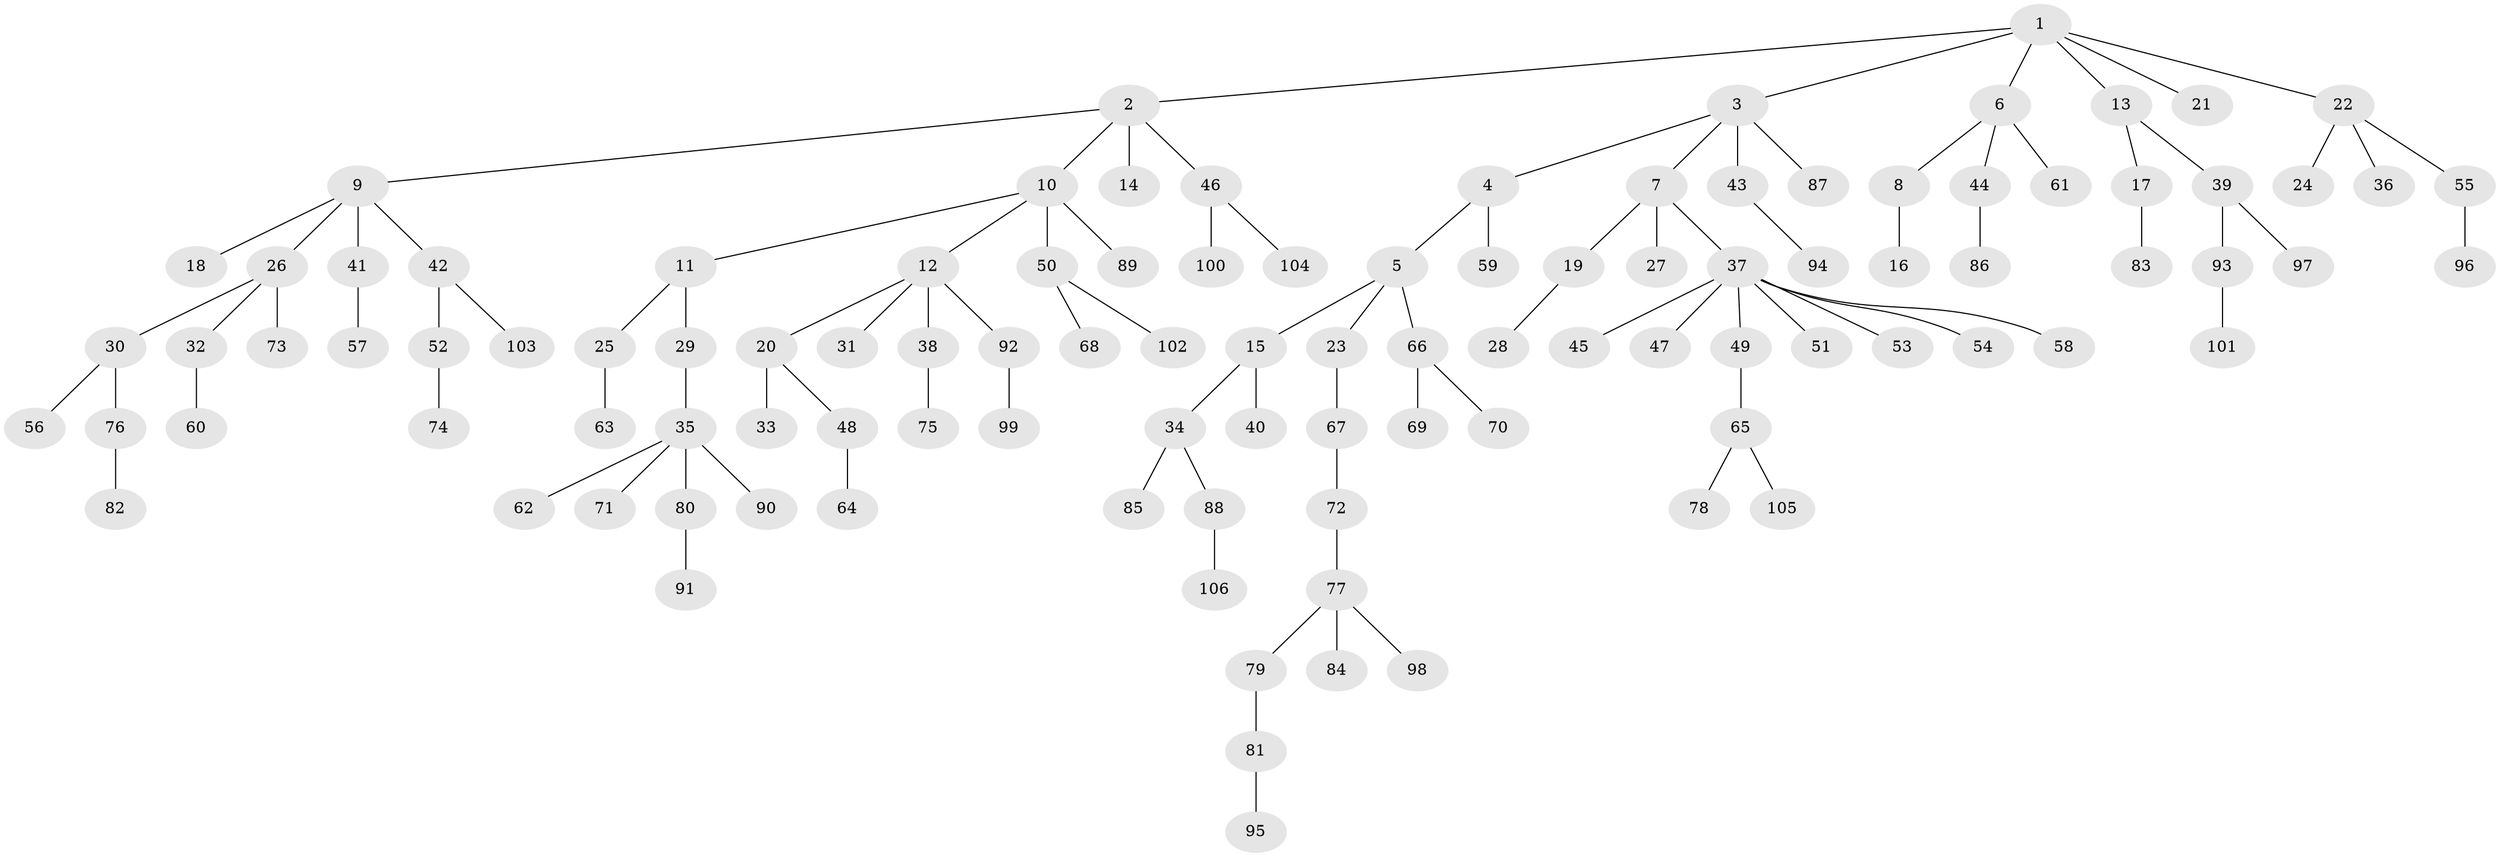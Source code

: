 // coarse degree distribution, {5: 0.0410958904109589, 8: 0.0136986301369863, 7: 0.0410958904109589, 2: 0.136986301369863, 3: 0.1232876712328767, 1: 0.6164383561643836, 4: 0.0273972602739726}
// Generated by graph-tools (version 1.1) at 2025/52/02/27/25 19:52:11]
// undirected, 106 vertices, 105 edges
graph export_dot {
graph [start="1"]
  node [color=gray90,style=filled];
  1;
  2;
  3;
  4;
  5;
  6;
  7;
  8;
  9;
  10;
  11;
  12;
  13;
  14;
  15;
  16;
  17;
  18;
  19;
  20;
  21;
  22;
  23;
  24;
  25;
  26;
  27;
  28;
  29;
  30;
  31;
  32;
  33;
  34;
  35;
  36;
  37;
  38;
  39;
  40;
  41;
  42;
  43;
  44;
  45;
  46;
  47;
  48;
  49;
  50;
  51;
  52;
  53;
  54;
  55;
  56;
  57;
  58;
  59;
  60;
  61;
  62;
  63;
  64;
  65;
  66;
  67;
  68;
  69;
  70;
  71;
  72;
  73;
  74;
  75;
  76;
  77;
  78;
  79;
  80;
  81;
  82;
  83;
  84;
  85;
  86;
  87;
  88;
  89;
  90;
  91;
  92;
  93;
  94;
  95;
  96;
  97;
  98;
  99;
  100;
  101;
  102;
  103;
  104;
  105;
  106;
  1 -- 2;
  1 -- 3;
  1 -- 6;
  1 -- 13;
  1 -- 21;
  1 -- 22;
  2 -- 9;
  2 -- 10;
  2 -- 14;
  2 -- 46;
  3 -- 4;
  3 -- 7;
  3 -- 43;
  3 -- 87;
  4 -- 5;
  4 -- 59;
  5 -- 15;
  5 -- 23;
  5 -- 66;
  6 -- 8;
  6 -- 44;
  6 -- 61;
  7 -- 19;
  7 -- 27;
  7 -- 37;
  8 -- 16;
  9 -- 18;
  9 -- 26;
  9 -- 41;
  9 -- 42;
  10 -- 11;
  10 -- 12;
  10 -- 50;
  10 -- 89;
  11 -- 25;
  11 -- 29;
  12 -- 20;
  12 -- 31;
  12 -- 38;
  12 -- 92;
  13 -- 17;
  13 -- 39;
  15 -- 34;
  15 -- 40;
  17 -- 83;
  19 -- 28;
  20 -- 33;
  20 -- 48;
  22 -- 24;
  22 -- 36;
  22 -- 55;
  23 -- 67;
  25 -- 63;
  26 -- 30;
  26 -- 32;
  26 -- 73;
  29 -- 35;
  30 -- 56;
  30 -- 76;
  32 -- 60;
  34 -- 85;
  34 -- 88;
  35 -- 62;
  35 -- 71;
  35 -- 80;
  35 -- 90;
  37 -- 45;
  37 -- 47;
  37 -- 49;
  37 -- 51;
  37 -- 53;
  37 -- 54;
  37 -- 58;
  38 -- 75;
  39 -- 93;
  39 -- 97;
  41 -- 57;
  42 -- 52;
  42 -- 103;
  43 -- 94;
  44 -- 86;
  46 -- 100;
  46 -- 104;
  48 -- 64;
  49 -- 65;
  50 -- 68;
  50 -- 102;
  52 -- 74;
  55 -- 96;
  65 -- 78;
  65 -- 105;
  66 -- 69;
  66 -- 70;
  67 -- 72;
  72 -- 77;
  76 -- 82;
  77 -- 79;
  77 -- 84;
  77 -- 98;
  79 -- 81;
  80 -- 91;
  81 -- 95;
  88 -- 106;
  92 -- 99;
  93 -- 101;
}
